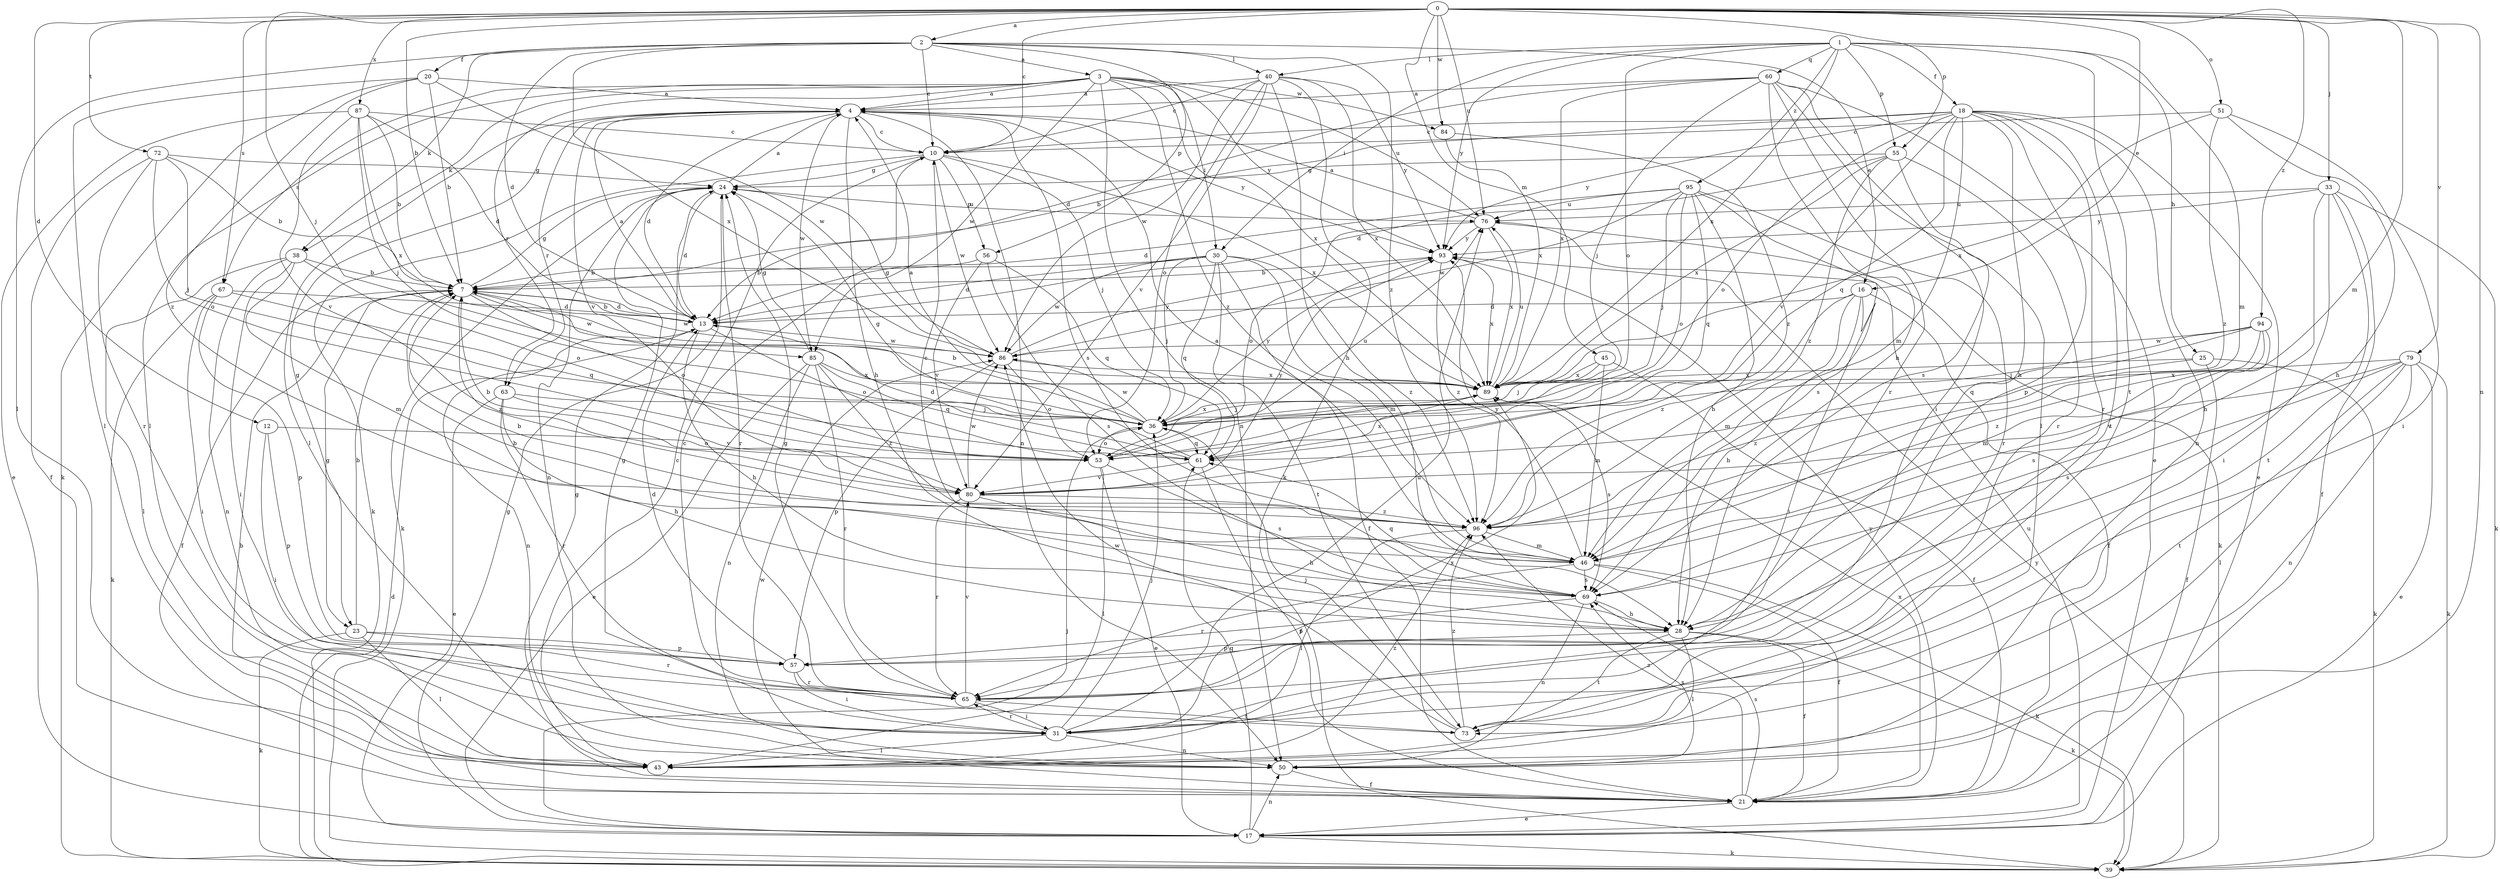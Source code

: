 strict digraph  {
0;
1;
2;
3;
4;
7;
10;
12;
13;
16;
17;
18;
20;
21;
23;
24;
25;
28;
30;
31;
33;
36;
38;
39;
40;
43;
45;
46;
50;
51;
53;
55;
56;
57;
60;
61;
63;
65;
67;
69;
72;
73;
76;
79;
80;
84;
85;
86;
87;
89;
93;
94;
95;
96;
0 -> 2  [label=a];
0 -> 7  [label=b];
0 -> 10  [label=c];
0 -> 12  [label=d];
0 -> 16  [label=e];
0 -> 33  [label=j];
0 -> 36  [label=j];
0 -> 45  [label=m];
0 -> 46  [label=m];
0 -> 50  [label=n];
0 -> 51  [label=o];
0 -> 55  [label=p];
0 -> 67  [label=s];
0 -> 72  [label=t];
0 -> 76  [label=u];
0 -> 79  [label=v];
0 -> 84  [label=w];
0 -> 87  [label=x];
0 -> 94  [label=z];
1 -> 18  [label=f];
1 -> 25  [label=h];
1 -> 30  [label=i];
1 -> 40  [label=l];
1 -> 46  [label=m];
1 -> 53  [label=o];
1 -> 55  [label=p];
1 -> 60  [label=q];
1 -> 73  [label=t];
1 -> 89  [label=x];
1 -> 93  [label=y];
1 -> 95  [label=z];
2 -> 3  [label=a];
2 -> 10  [label=c];
2 -> 13  [label=d];
2 -> 16  [label=e];
2 -> 20  [label=f];
2 -> 38  [label=k];
2 -> 40  [label=l];
2 -> 43  [label=l];
2 -> 56  [label=p];
2 -> 89  [label=x];
2 -> 96  [label=z];
3 -> 4  [label=a];
3 -> 30  [label=i];
3 -> 38  [label=k];
3 -> 43  [label=l];
3 -> 50  [label=n];
3 -> 63  [label=r];
3 -> 67  [label=s];
3 -> 76  [label=u];
3 -> 84  [label=w];
3 -> 85  [label=w];
3 -> 89  [label=x];
3 -> 93  [label=y];
3 -> 96  [label=z];
4 -> 10  [label=c];
4 -> 13  [label=d];
4 -> 23  [label=g];
4 -> 28  [label=h];
4 -> 43  [label=l];
4 -> 50  [label=n];
4 -> 63  [label=r];
4 -> 69  [label=s];
4 -> 80  [label=v];
4 -> 85  [label=w];
4 -> 93  [label=y];
7 -> 13  [label=d];
7 -> 21  [label=f];
7 -> 23  [label=g];
7 -> 24  [label=g];
7 -> 53  [label=o];
7 -> 85  [label=w];
7 -> 86  [label=w];
7 -> 96  [label=z];
10 -> 24  [label=g];
10 -> 36  [label=j];
10 -> 39  [label=k];
10 -> 56  [label=p];
10 -> 86  [label=w];
10 -> 89  [label=x];
12 -> 31  [label=i];
12 -> 53  [label=o];
12 -> 57  [label=p];
13 -> 4  [label=a];
13 -> 7  [label=b];
13 -> 28  [label=h];
13 -> 50  [label=n];
13 -> 53  [label=o];
13 -> 86  [label=w];
16 -> 13  [label=d];
16 -> 21  [label=f];
16 -> 28  [label=h];
16 -> 31  [label=i];
16 -> 46  [label=m];
16 -> 96  [label=z];
17 -> 24  [label=g];
17 -> 36  [label=j];
17 -> 39  [label=k];
17 -> 50  [label=n];
17 -> 61  [label=q];
17 -> 76  [label=u];
18 -> 7  [label=b];
18 -> 10  [label=c];
18 -> 17  [label=e];
18 -> 28  [label=h];
18 -> 46  [label=m];
18 -> 50  [label=n];
18 -> 53  [label=o];
18 -> 57  [label=p];
18 -> 61  [label=q];
18 -> 65  [label=r];
18 -> 73  [label=t];
18 -> 80  [label=v];
18 -> 93  [label=y];
20 -> 4  [label=a];
20 -> 7  [label=b];
20 -> 39  [label=k];
20 -> 43  [label=l];
20 -> 86  [label=w];
20 -> 96  [label=z];
21 -> 7  [label=b];
21 -> 17  [label=e];
21 -> 24  [label=g];
21 -> 69  [label=s];
21 -> 86  [label=w];
21 -> 89  [label=x];
21 -> 93  [label=y];
21 -> 96  [label=z];
23 -> 7  [label=b];
23 -> 39  [label=k];
23 -> 43  [label=l];
23 -> 57  [label=p];
23 -> 65  [label=r];
24 -> 4  [label=a];
24 -> 13  [label=d];
24 -> 39  [label=k];
24 -> 50  [label=n];
24 -> 65  [label=r];
24 -> 76  [label=u];
25 -> 21  [label=f];
25 -> 39  [label=k];
25 -> 89  [label=x];
25 -> 96  [label=z];
28 -> 21  [label=f];
28 -> 39  [label=k];
28 -> 43  [label=l];
28 -> 57  [label=p];
28 -> 73  [label=t];
30 -> 7  [label=b];
30 -> 13  [label=d];
30 -> 21  [label=f];
30 -> 36  [label=j];
30 -> 46  [label=m];
30 -> 61  [label=q];
30 -> 73  [label=t];
30 -> 86  [label=w];
30 -> 96  [label=z];
31 -> 24  [label=g];
31 -> 36  [label=j];
31 -> 43  [label=l];
31 -> 50  [label=n];
31 -> 65  [label=r];
31 -> 76  [label=u];
31 -> 89  [label=x];
33 -> 21  [label=f];
33 -> 28  [label=h];
33 -> 31  [label=i];
33 -> 39  [label=k];
33 -> 73  [label=t];
33 -> 76  [label=u];
33 -> 93  [label=y];
36 -> 4  [label=a];
36 -> 7  [label=b];
36 -> 53  [label=o];
36 -> 61  [label=q];
36 -> 86  [label=w];
36 -> 89  [label=x];
36 -> 93  [label=y];
38 -> 7  [label=b];
38 -> 31  [label=i];
38 -> 43  [label=l];
38 -> 46  [label=m];
38 -> 50  [label=n];
38 -> 53  [label=o];
39 -> 13  [label=d];
39 -> 93  [label=y];
40 -> 4  [label=a];
40 -> 10  [label=c];
40 -> 28  [label=h];
40 -> 39  [label=k];
40 -> 53  [label=o];
40 -> 80  [label=v];
40 -> 86  [label=w];
40 -> 89  [label=x];
40 -> 93  [label=y];
43 -> 10  [label=c];
43 -> 96  [label=z];
45 -> 21  [label=f];
45 -> 36  [label=j];
45 -> 46  [label=m];
45 -> 89  [label=x];
46 -> 4  [label=a];
46 -> 7  [label=b];
46 -> 10  [label=c];
46 -> 21  [label=f];
46 -> 39  [label=k];
46 -> 65  [label=r];
46 -> 69  [label=s];
46 -> 93  [label=y];
50 -> 21  [label=f];
50 -> 69  [label=s];
51 -> 10  [label=c];
51 -> 28  [label=h];
51 -> 31  [label=i];
51 -> 89  [label=x];
51 -> 96  [label=z];
53 -> 17  [label=e];
53 -> 43  [label=l];
53 -> 69  [label=s];
53 -> 76  [label=u];
55 -> 13  [label=d];
55 -> 24  [label=g];
55 -> 65  [label=r];
55 -> 69  [label=s];
55 -> 89  [label=x];
55 -> 96  [label=z];
56 -> 7  [label=b];
56 -> 61  [label=q];
56 -> 69  [label=s];
56 -> 80  [label=v];
57 -> 13  [label=d];
57 -> 31  [label=i];
57 -> 65  [label=r];
60 -> 4  [label=a];
60 -> 13  [label=d];
60 -> 17  [label=e];
60 -> 28  [label=h];
60 -> 31  [label=i];
60 -> 36  [label=j];
60 -> 43  [label=l];
60 -> 65  [label=r];
60 -> 89  [label=x];
61 -> 13  [label=d];
61 -> 21  [label=f];
61 -> 24  [label=g];
61 -> 80  [label=v];
61 -> 89  [label=x];
63 -> 17  [label=e];
63 -> 28  [label=h];
63 -> 36  [label=j];
63 -> 65  [label=r];
63 -> 80  [label=v];
65 -> 24  [label=g];
65 -> 31  [label=i];
65 -> 73  [label=t];
65 -> 80  [label=v];
67 -> 13  [label=d];
67 -> 31  [label=i];
67 -> 39  [label=k];
67 -> 57  [label=p];
67 -> 61  [label=q];
69 -> 7  [label=b];
69 -> 28  [label=h];
69 -> 50  [label=n];
69 -> 57  [label=p];
69 -> 61  [label=q];
72 -> 7  [label=b];
72 -> 21  [label=f];
72 -> 24  [label=g];
72 -> 36  [label=j];
72 -> 53  [label=o];
72 -> 65  [label=r];
73 -> 10  [label=c];
73 -> 36  [label=j];
73 -> 86  [label=w];
73 -> 96  [label=z];
76 -> 4  [label=a];
76 -> 39  [label=k];
76 -> 53  [label=o];
76 -> 89  [label=x];
76 -> 93  [label=y];
79 -> 17  [label=e];
79 -> 39  [label=k];
79 -> 43  [label=l];
79 -> 50  [label=n];
79 -> 69  [label=s];
79 -> 73  [label=t];
79 -> 80  [label=v];
79 -> 89  [label=x];
80 -> 7  [label=b];
80 -> 28  [label=h];
80 -> 65  [label=r];
80 -> 86  [label=w];
80 -> 93  [label=y];
80 -> 96  [label=z];
84 -> 89  [label=x];
84 -> 96  [label=z];
85 -> 17  [label=e];
85 -> 24  [label=g];
85 -> 50  [label=n];
85 -> 61  [label=q];
85 -> 65  [label=r];
85 -> 89  [label=x];
85 -> 96  [label=z];
86 -> 24  [label=g];
86 -> 53  [label=o];
86 -> 57  [label=p];
86 -> 89  [label=x];
86 -> 93  [label=y];
87 -> 7  [label=b];
87 -> 10  [label=c];
87 -> 13  [label=d];
87 -> 17  [label=e];
87 -> 36  [label=j];
87 -> 80  [label=v];
87 -> 89  [label=x];
89 -> 36  [label=j];
89 -> 69  [label=s];
89 -> 76  [label=u];
93 -> 7  [label=b];
93 -> 89  [label=x];
93 -> 96  [label=z];
94 -> 36  [label=j];
94 -> 46  [label=m];
94 -> 61  [label=q];
94 -> 69  [label=s];
94 -> 86  [label=w];
94 -> 96  [label=z];
95 -> 13  [label=d];
95 -> 28  [label=h];
95 -> 36  [label=j];
95 -> 53  [label=o];
95 -> 61  [label=q];
95 -> 65  [label=r];
95 -> 69  [label=s];
95 -> 76  [label=u];
95 -> 86  [label=w];
96 -> 43  [label=l];
96 -> 46  [label=m];
}
